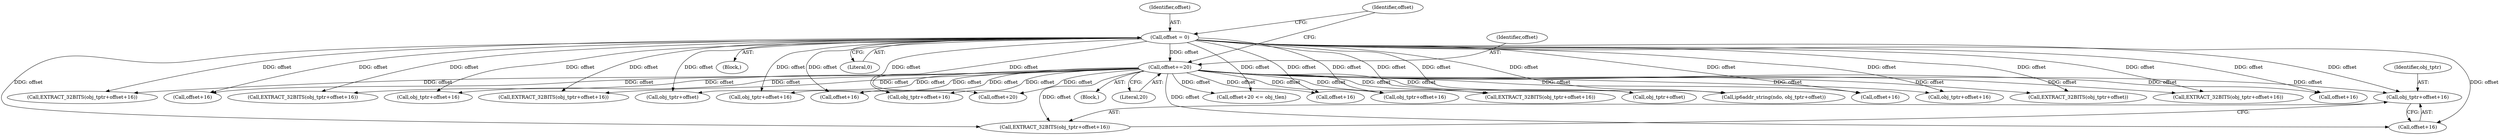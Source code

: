 digraph "0_tcpdump_0b661e0aa61850234b64394585cf577aac570bf4@pointer" {
"1001378" [label="(Call,obj_tptr+offset+16)"];
"1001392" [label="(Call,offset+=20)"];
"1001288" [label="(Call,offset = 0)"];
"1001378" [label="(Call,obj_tptr+offset+16)"];
"1001288" [label="(Call,offset = 0)"];
"1001379" [label="(Identifier,obj_tptr)"];
"1001297" [label="(Block,)"];
"1001306" [label="(Call,obj_tptr+offset)"];
"1001289" [label="(Identifier,offset)"];
"1001293" [label="(Call,offset+20)"];
"1001348" [label="(Call,obj_tptr+offset+16)"];
"1001322" [label="(Call,obj_tptr+offset+16)"];
"1001331" [label="(Call,EXTRACT_32BITS(obj_tptr+offset+16))"];
"1001324" [label="(Call,offset+16)"];
"1001177" [label="(Block,)"];
"1001359" [label="(Call,EXTRACT_32BITS(obj_tptr+offset+16))"];
"1001394" [label="(Literal,20)"];
"1001332" [label="(Call,obj_tptr+offset+16)"];
"1001386" [label="(Call,obj_tptr+offset+16)"];
"1001393" [label="(Identifier,offset)"];
"1001392" [label="(Call,offset+=20)"];
"1001347" [label="(Call,EXTRACT_32BITS(obj_tptr+offset+16))"];
"1001310" [label="(Call,obj_tptr+offset)"];
"1001290" [label="(Literal,0)"];
"1001294" [label="(Identifier,offset)"];
"1001380" [label="(Call,offset+16)"];
"1001377" [label="(Call,EXTRACT_32BITS(obj_tptr+offset+16))"];
"1001362" [label="(Call,offset+16)"];
"1001385" [label="(Call,EXTRACT_32BITS(obj_tptr+offset+16))"];
"1001304" [label="(Call,ip6addr_string(ndo, obj_tptr+offset))"];
"1001309" [label="(Call,EXTRACT_32BITS(obj_tptr+offset))"];
"1001360" [label="(Call,obj_tptr+offset+16)"];
"1001388" [label="(Call,offset+16)"];
"1001334" [label="(Call,offset+16)"];
"1001292" [label="(Call,offset+20 <= obj_tlen)"];
"1001350" [label="(Call,offset+16)"];
"1001321" [label="(Call,EXTRACT_32BITS(obj_tptr+offset+16))"];
"1001378" -> "1001377"  [label="AST: "];
"1001378" -> "1001380"  [label="CFG: "];
"1001379" -> "1001378"  [label="AST: "];
"1001380" -> "1001378"  [label="AST: "];
"1001377" -> "1001378"  [label="CFG: "];
"1001392" -> "1001378"  [label="DDG: offset"];
"1001288" -> "1001378"  [label="DDG: offset"];
"1001392" -> "1001297"  [label="AST: "];
"1001392" -> "1001394"  [label="CFG: "];
"1001393" -> "1001392"  [label="AST: "];
"1001394" -> "1001392"  [label="AST: "];
"1001294" -> "1001392"  [label="CFG: "];
"1001392" -> "1001292"  [label="DDG: offset"];
"1001392" -> "1001293"  [label="DDG: offset"];
"1001392" -> "1001304"  [label="DDG: offset"];
"1001392" -> "1001306"  [label="DDG: offset"];
"1001392" -> "1001309"  [label="DDG: offset"];
"1001392" -> "1001310"  [label="DDG: offset"];
"1001392" -> "1001321"  [label="DDG: offset"];
"1001392" -> "1001322"  [label="DDG: offset"];
"1001392" -> "1001324"  [label="DDG: offset"];
"1001392" -> "1001331"  [label="DDG: offset"];
"1001392" -> "1001332"  [label="DDG: offset"];
"1001392" -> "1001334"  [label="DDG: offset"];
"1001392" -> "1001347"  [label="DDG: offset"];
"1001392" -> "1001348"  [label="DDG: offset"];
"1001392" -> "1001350"  [label="DDG: offset"];
"1001392" -> "1001359"  [label="DDG: offset"];
"1001392" -> "1001360"  [label="DDG: offset"];
"1001392" -> "1001362"  [label="DDG: offset"];
"1001392" -> "1001377"  [label="DDG: offset"];
"1001392" -> "1001380"  [label="DDG: offset"];
"1001392" -> "1001385"  [label="DDG: offset"];
"1001392" -> "1001386"  [label="DDG: offset"];
"1001392" -> "1001388"  [label="DDG: offset"];
"1001288" -> "1001392"  [label="DDG: offset"];
"1001288" -> "1001177"  [label="AST: "];
"1001288" -> "1001290"  [label="CFG: "];
"1001289" -> "1001288"  [label="AST: "];
"1001290" -> "1001288"  [label="AST: "];
"1001294" -> "1001288"  [label="CFG: "];
"1001288" -> "1001292"  [label="DDG: offset"];
"1001288" -> "1001293"  [label="DDG: offset"];
"1001288" -> "1001304"  [label="DDG: offset"];
"1001288" -> "1001306"  [label="DDG: offset"];
"1001288" -> "1001309"  [label="DDG: offset"];
"1001288" -> "1001310"  [label="DDG: offset"];
"1001288" -> "1001321"  [label="DDG: offset"];
"1001288" -> "1001322"  [label="DDG: offset"];
"1001288" -> "1001324"  [label="DDG: offset"];
"1001288" -> "1001331"  [label="DDG: offset"];
"1001288" -> "1001332"  [label="DDG: offset"];
"1001288" -> "1001334"  [label="DDG: offset"];
"1001288" -> "1001347"  [label="DDG: offset"];
"1001288" -> "1001348"  [label="DDG: offset"];
"1001288" -> "1001350"  [label="DDG: offset"];
"1001288" -> "1001359"  [label="DDG: offset"];
"1001288" -> "1001360"  [label="DDG: offset"];
"1001288" -> "1001362"  [label="DDG: offset"];
"1001288" -> "1001377"  [label="DDG: offset"];
"1001288" -> "1001380"  [label="DDG: offset"];
"1001288" -> "1001385"  [label="DDG: offset"];
"1001288" -> "1001386"  [label="DDG: offset"];
"1001288" -> "1001388"  [label="DDG: offset"];
}
